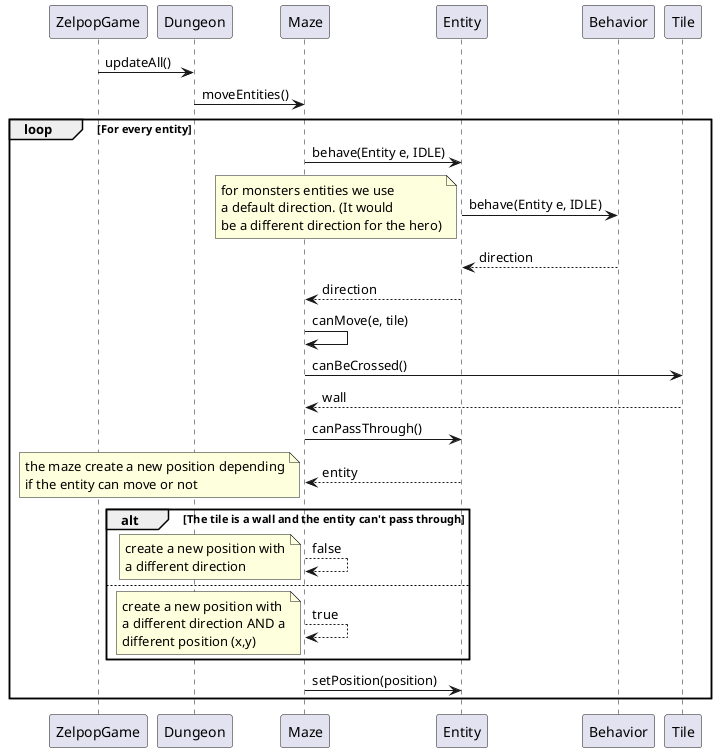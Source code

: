 @startuml
ZelpopGame -> Dungeon : updateAll()
Dungeon -> Maze : moveEntities()

loop For every entity

    Maze -> Entity : behave(Entity e, IDLE)

    Entity -> Behavior : behave(Entity e, IDLE)

    note left
        for monsters entities we use
        a default direction. (It would
        be a different direction for the hero)
    end note

    Behavior --> Entity : direction

    Entity --> Maze : direction

    Maze -> Maze : canMove(e, tile)

    Maze -> Tile : canBeCrossed()

    Tile --> Maze : wall

    Maze -> Entity : canPassThrough()

    Entity --> Maze : entity

    note left
        the maze create a new position depending
        if the entity can move or not
    end note

    alt The tile is a wall and the entity can't pass through

        Maze --> Maze : false

        note left
            create a new position with
            a different direction
        end note

    else

        Maze --> Maze : true

        note left
            create a new position with
            a different direction AND a
            different position (x,y)
        end note

    end

    Maze -> Entity : setPosition(position)

end

@enduml